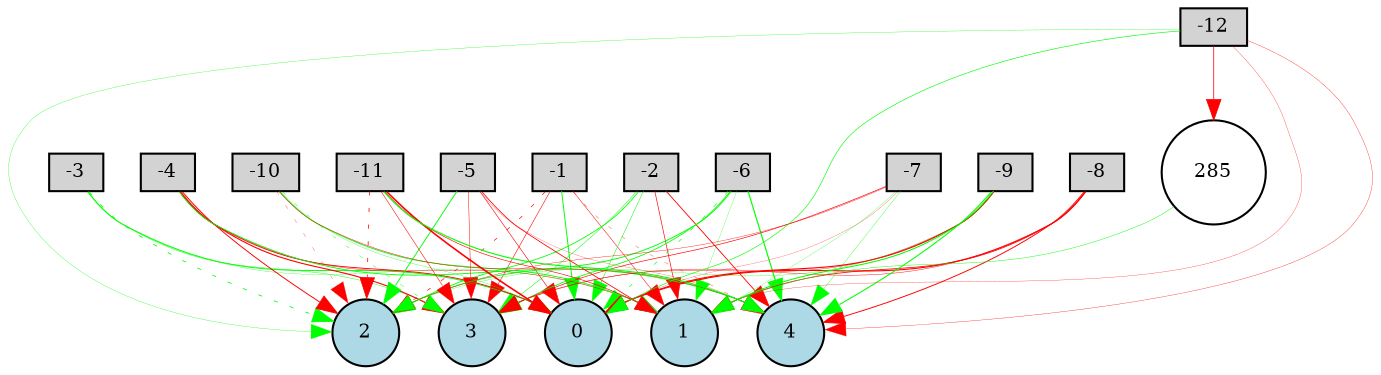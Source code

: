 digraph {
	node [fontsize=9 height=0.2 shape=circle width=0.2]
	-1 [fillcolor=lightgray shape=box style=filled]
	-2 [fillcolor=lightgray shape=box style=filled]
	-3 [fillcolor=lightgray shape=box style=filled]
	-4 [fillcolor=lightgray shape=box style=filled]
	-5 [fillcolor=lightgray shape=box style=filled]
	-6 [fillcolor=lightgray shape=box style=filled]
	-7 [fillcolor=lightgray shape=box style=filled]
	-8 [fillcolor=lightgray shape=box style=filled]
	-9 [fillcolor=lightgray shape=box style=filled]
	-10 [fillcolor=lightgray shape=box style=filled]
	-11 [fillcolor=lightgray shape=box style=filled]
	-12 [fillcolor=lightgray shape=box style=filled]
	0 [fillcolor=lightblue style=filled]
	1 [fillcolor=lightblue style=filled]
	2 [fillcolor=lightblue style=filled]
	3 [fillcolor=lightblue style=filled]
	4 [fillcolor=lightblue style=filled]
	285 [fillcolor=white style=filled]
	-1 -> 0 [color=green penwidth=0.4590039825484915 style=solid]
	-1 -> 1 [color=red penwidth=0.24126652589638106 style=solid]
	-1 -> 2 [color=red penwidth=0.3189604654181145 style=dotted]
	-1 -> 3 [color=red penwidth=0.27073701803729944 style=solid]
	-1 -> 4 [color=red penwidth=0.15148960926793179 style=dotted]
	-2 -> 0 [color=green penwidth=0.24079388503545493 style=solid]
	-2 -> 1 [color=red penwidth=0.31894193940445725 style=solid]
	-2 -> 2 [color=green penwidth=0.39592144342587854 style=solid]
	-2 -> 3 [color=green penwidth=0.24367636076455731 style=solid]
	-2 -> 4 [color=red penwidth=0.41636232454221345 style=solid]
	-3 -> 0 [color=green penwidth=0.4534514181541587 style=solid]
	-3 -> 1 [color=green penwidth=0.14203988608697407 style=solid]
	-3 -> 2 [color=green penwidth=0.38871955868039587 style=dotted]
	-3 -> 3 [color=green penwidth=0.20294696492985934 style=solid]
	-4 -> 0 [color=red penwidth=0.4379799470225332 style=solid]
	-4 -> 1 [color=red penwidth=0.20378738581686462 style=solid]
	-4 -> 2 [color=red penwidth=0.4589913010894138 style=solid]
	-4 -> 3 [color=red penwidth=0.5283844264461391 style=solid]
	-4 -> 4 [color=green penwidth=0.42166283465582377 style=solid]
	-5 -> 0 [color=red penwidth=0.29240483584454224 style=solid]
	-5 -> 1 [color=red penwidth=0.38326942285881915 style=solid]
	-5 -> 2 [color=green penwidth=0.4459300771235093 style=solid]
	-5 -> 3 [color=red penwidth=0.22944769557673933 style=solid]
	-5 -> 4 [color=red penwidth=0.10987365124078344 style=solid]
	-6 -> 0 [color=green penwidth=0.29262829016836023 style=dotted]
	-6 -> 1 [color=green penwidth=0.12586390215442533 style=solid]
	-6 -> 2 [color=green penwidth=0.4396930403381497 style=solid]
	-6 -> 3 [color=green penwidth=0.39606040232413986 style=solid]
	-6 -> 4 [color=green penwidth=0.5603940788513787 style=solid]
	-7 -> 0 [color=red penwidth=0.11347492334529101 style=solid]
	-7 -> 1 [color=green penwidth=0.12898582101807937 style=solid]
	-7 -> 2 [color=red penwidth=0.18235401240455845 style=solid]
	-7 -> 3 [color=red penwidth=0.3124681305074677 style=solid]
	-7 -> 4 [color=green penwidth=0.15744117669936766 style=solid]
	-8 -> 0 [color=red penwidth=0.535741533955012 style=solid]
	-8 -> 1 [color=red penwidth=0.38894532666870085 style=solid]
	-8 -> 3 [color=red penwidth=0.21263007408396256 style=solid]
	-8 -> 4 [color=red penwidth=0.4556215510034973 style=solid]
	-9 -> 0 [color=red penwidth=0.5447070688858107 style=solid]
	-9 -> 2 [color=green penwidth=0.14344588758153493 style=solid]
	-9 -> 3 [color=red penwidth=0.19732248792372292 style=solid]
	-9 -> 4 [color=green penwidth=0.5041162041284868 style=solid]
	-10 -> 1 [color=green penwidth=0.4209240429003105 style=solid]
	-10 -> 2 [color=red penwidth=0.13644937160054352 style=dotted]
	-10 -> 3 [color=green penwidth=0.19533645350442902 style=dotted]
	-10 -> 4 [color=red penwidth=0.21994191662281595 style=solid]
	-11 -> 0 [color=red penwidth=0.7605694443025872 style=solid]
	-11 -> 1 [color=red penwidth=0.2922394184006596 style=solid]
	-11 -> 2 [color=red penwidth=0.37078832363384784 style=dotted]
	-11 -> 3 [color=red penwidth=0.26008483913771185 style=solid]
	-11 -> 4 [color=green penwidth=0.5287375374680618 style=solid]
	-12 -> 0 [color=green penwidth=0.29904932576230747 style=solid]
	-12 -> 1 [color=red penwidth=0.13606281593174413 style=solid]
	-12 -> 2 [color=green penwidth=0.14681216284676518 style=solid]
	-12 -> 4 [color=red penwidth=0.1572911302929676 style=solid]
	-12 -> 285 [color=red penwidth=0.369339979694407 style=solid]
	285 -> 1 [color=green penwidth=0.21160151915600806 style=solid]
	-9 -> 1 [color=green penwidth=0.48727723193385164 style=solid]
	-10 -> 0 [color=green penwidth=0.14498534937365792 style=solid]
}
